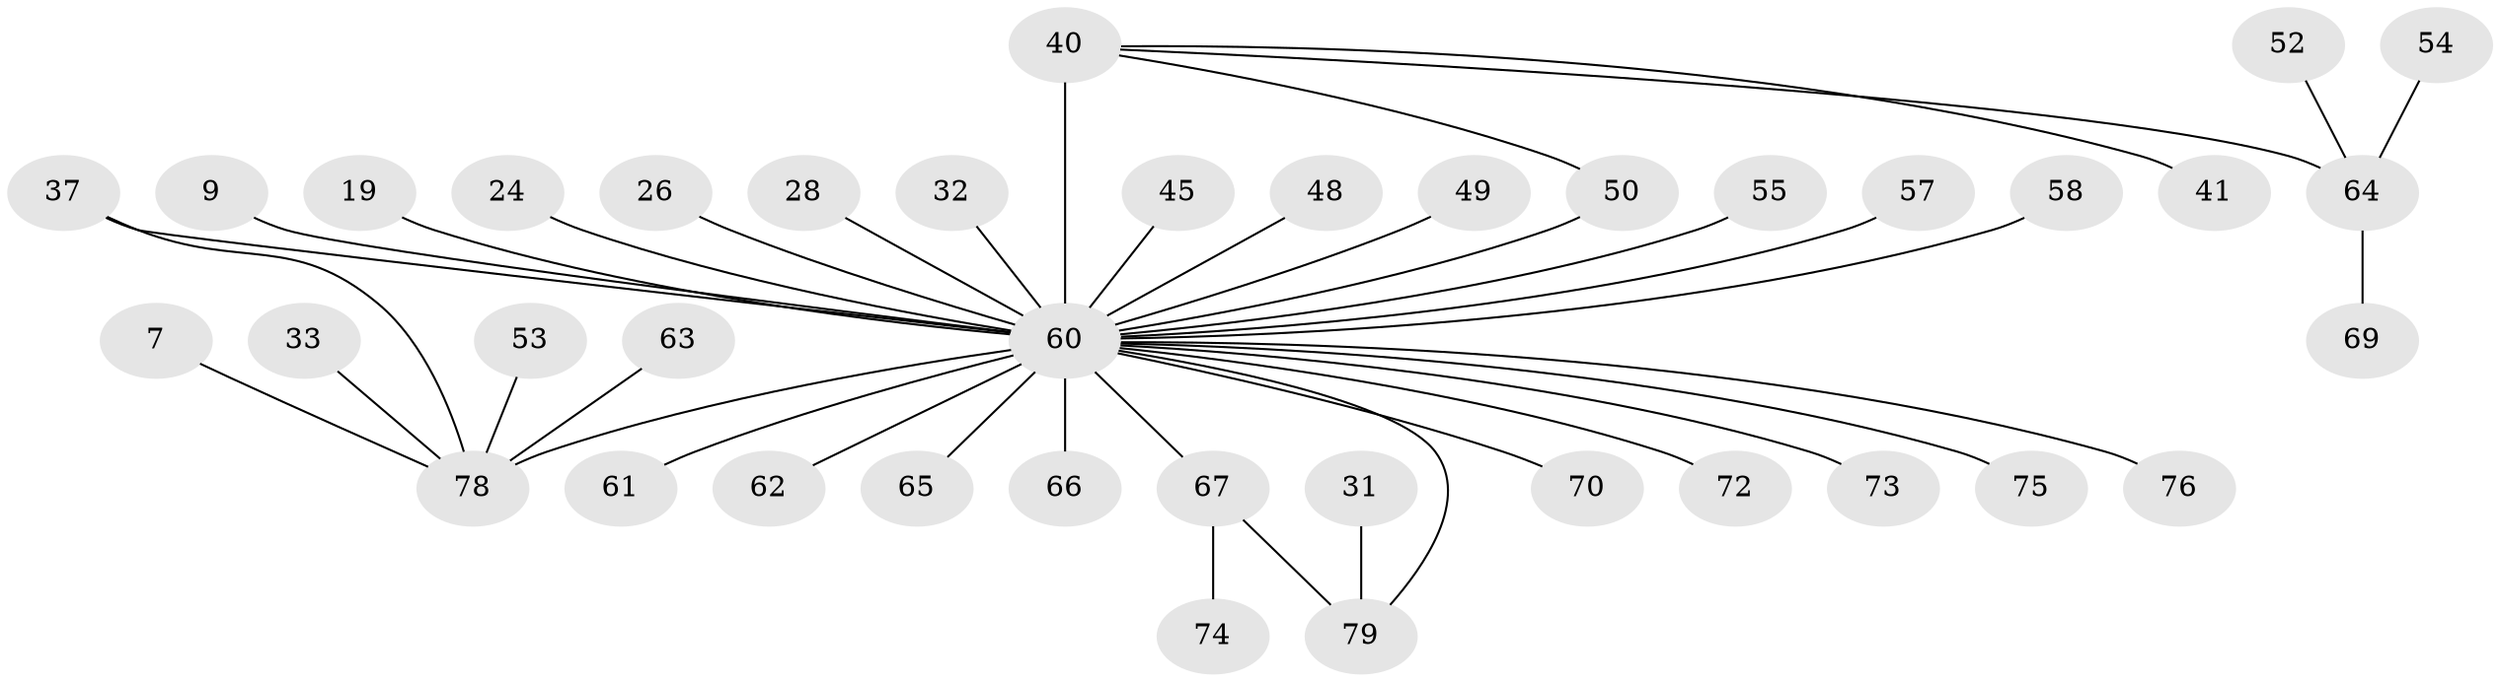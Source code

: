 // original degree distribution, {7: 0.0379746835443038, 12: 0.012658227848101266, 20: 0.012658227848101266, 2: 0.25316455696202533, 21: 0.012658227848101266, 1: 0.4810126582278481, 6: 0.02531645569620253, 9: 0.012658227848101266, 3: 0.05063291139240506, 4: 0.05063291139240506, 5: 0.0379746835443038, 8: 0.012658227848101266}
// Generated by graph-tools (version 1.1) at 2025/48/03/09/25 04:48:16]
// undirected, 39 vertices, 41 edges
graph export_dot {
graph [start="1"]
  node [color=gray90,style=filled];
  7;
  9;
  19;
  24;
  26;
  28;
  31;
  32;
  33;
  37 [super="+13"];
  40 [super="+10"];
  41;
  45;
  48;
  49 [super="+43"];
  50;
  52;
  53;
  54;
  55;
  57;
  58;
  60 [super="+59"];
  61;
  62;
  63;
  64 [super="+11+14+35+51"];
  65;
  66;
  67 [super="+18+47"];
  69;
  70;
  72;
  73;
  74;
  75 [super="+44"];
  76;
  78 [super="+22+42+27+4+71+46"];
  79 [super="+77+16"];
  7 -- 78;
  9 -- 60;
  19 -- 60;
  24 -- 60;
  26 -- 60;
  28 -- 60;
  31 -- 79;
  32 -- 60;
  33 -- 78;
  37 -- 78 [weight=2];
  37 -- 60;
  40 -- 50 [weight=2];
  40 -- 60 [weight=7];
  40 -- 41;
  40 -- 64 [weight=2];
  45 -- 60;
  48 -- 60;
  49 -- 60;
  50 -- 60;
  52 -- 64;
  53 -- 78;
  54 -- 64;
  55 -- 60;
  57 -- 60;
  58 -- 60;
  60 -- 78 [weight=12];
  60 -- 65;
  60 -- 66;
  60 -- 67 [weight=5];
  60 -- 70;
  60 -- 72;
  60 -- 73;
  60 -- 75;
  60 -- 76;
  60 -- 79 [weight=3];
  60 -- 61;
  60 -- 62;
  63 -- 78;
  64 -- 69;
  67 -- 74;
  67 -- 79 [weight=3];
}
